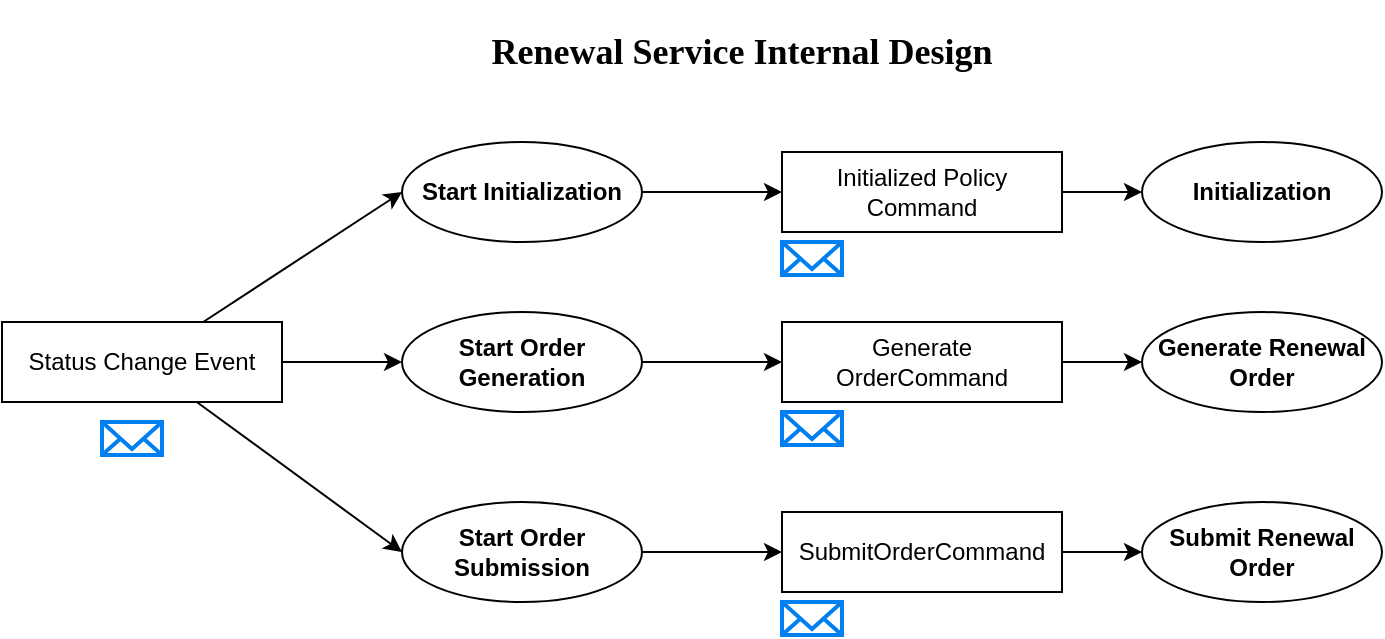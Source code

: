 <mxfile>
    <diagram id="OOBZV1UOzV7u4QL_6fJG" name="Page-1">
        <mxGraphModel dx="960" dy="713" grid="1" gridSize="10" guides="1" tooltips="1" connect="1" arrows="1" fold="1" page="1" pageScale="1" pageWidth="850" pageHeight="1100" background="#ffffff" math="0" shadow="0">
            <root>
                <mxCell id="0"/>
                <mxCell id="1" parent="0"/>
                <mxCell id="28" value="&lt;h2&gt;&lt;font color=&quot;#000000&quot; face=&quot;Tahoma&quot;&gt;Renewal Service Internal Design&lt;/font&gt;&lt;/h2&gt;" style="text;html=1;strokeColor=none;fillColor=none;align=center;verticalAlign=middle;whiteSpace=wrap;rounded=0;" parent="1" vertex="1">
                    <mxGeometry x="290" y="10" width="320" height="30" as="geometry"/>
                </mxCell>
                <mxCell id="51" style="edgeStyle=none;html=1;entryX=0;entryY=0.5;entryDx=0;entryDy=0;fontColor=#000000;strokeColor=#000000;" edge="1" parent="1" source="44" target="47">
                    <mxGeometry relative="1" as="geometry"/>
                </mxCell>
                <mxCell id="52" style="edgeStyle=none;html=1;entryX=0;entryY=0.5;entryDx=0;entryDy=0;fontColor=#000000;strokeColor=#000000;" edge="1" parent="1" source="44" target="49">
                    <mxGeometry relative="1" as="geometry"/>
                </mxCell>
                <mxCell id="53" style="edgeStyle=none;html=1;entryX=0;entryY=0.5;entryDx=0;entryDy=0;fontColor=#000000;strokeColor=#000000;" edge="1" parent="1" source="44" target="50">
                    <mxGeometry relative="1" as="geometry"/>
                </mxCell>
                <mxCell id="44" value="&lt;font color=&quot;#000000&quot;&gt;Status Change Event&lt;/font&gt;" style="rounded=0;whiteSpace=wrap;html=1;fillColor=none;strokeColor=#000000;" vertex="1" parent="1">
                    <mxGeometry x="80" y="160" width="140" height="40" as="geometry"/>
                </mxCell>
                <mxCell id="59" style="edgeStyle=none;html=1;fontColor=#000000;strokeColor=#000000;" edge="1" parent="1" source="45">
                    <mxGeometry relative="1" as="geometry">
                        <mxPoint x="650" y="95" as="targetPoint"/>
                    </mxGeometry>
                </mxCell>
                <mxCell id="45" value="&lt;font color=&quot;#000000&quot;&gt;Initialized Policy Command&lt;/font&gt;" style="rounded=0;whiteSpace=wrap;html=1;fillColor=none;strokeColor=#000000;" vertex="1" parent="1">
                    <mxGeometry x="470" y="75" width="140" height="40" as="geometry"/>
                </mxCell>
                <mxCell id="46" value="" style="html=1;verticalLabelPosition=bottom;align=center;labelBackgroundColor=#ffffff;verticalAlign=top;strokeWidth=2;strokeColor=#0080F0;shadow=0;dashed=0;shape=mxgraph.ios7.icons.mail;fontColor=#000000;fillColor=none;" vertex="1" parent="1">
                    <mxGeometry x="130" y="210" width="30" height="16.5" as="geometry"/>
                </mxCell>
                <mxCell id="54" style="edgeStyle=none;html=1;fontColor=#000000;strokeColor=#000000;" edge="1" parent="1" source="47">
                    <mxGeometry relative="1" as="geometry">
                        <mxPoint x="470" y="95" as="targetPoint"/>
                    </mxGeometry>
                </mxCell>
                <mxCell id="47" value="&lt;strong style=&quot;text-align: left&quot;&gt;Start Initialization&lt;/strong&gt;" style="ellipse;whiteSpace=wrap;html=1;fontColor=#000000;strokeColor=#000000;fillColor=none;" vertex="1" parent="1">
                    <mxGeometry x="280" y="70" width="120" height="50" as="geometry"/>
                </mxCell>
                <mxCell id="55" style="edgeStyle=none;html=1;fontColor=#000000;strokeColor=#000000;" edge="1" parent="1" source="49">
                    <mxGeometry relative="1" as="geometry">
                        <mxPoint x="470" y="180" as="targetPoint"/>
                    </mxGeometry>
                </mxCell>
                <mxCell id="49" value="&lt;strong style=&quot;text-align: left&quot;&gt;Start Order Generation&lt;/strong&gt;" style="ellipse;whiteSpace=wrap;html=1;fontColor=#000000;strokeColor=#000000;fillColor=none;" vertex="1" parent="1">
                    <mxGeometry x="280" y="155" width="120" height="50" as="geometry"/>
                </mxCell>
                <mxCell id="58" style="edgeStyle=none;html=1;entryX=0;entryY=0.5;entryDx=0;entryDy=0;fontColor=#000000;strokeColor=#000000;" edge="1" parent="1" source="50" target="57">
                    <mxGeometry relative="1" as="geometry"/>
                </mxCell>
                <mxCell id="50" value="&lt;strong style=&quot;text-align: left&quot;&gt;Start Order Submission&lt;/strong&gt;" style="ellipse;whiteSpace=wrap;html=1;fontColor=#000000;strokeColor=#000000;fillColor=none;" vertex="1" parent="1">
                    <mxGeometry x="280" y="250" width="120" height="50" as="geometry"/>
                </mxCell>
                <mxCell id="60" style="edgeStyle=none;html=1;fontColor=#000000;strokeColor=#000000;" edge="1" parent="1" source="56">
                    <mxGeometry relative="1" as="geometry">
                        <mxPoint x="650" y="180" as="targetPoint"/>
                    </mxGeometry>
                </mxCell>
                <mxCell id="56" value="&lt;font color=&quot;#000000&quot;&gt;Generate&lt;br&gt;OrderCommand&lt;/font&gt;" style="rounded=0;whiteSpace=wrap;html=1;fillColor=none;strokeColor=#000000;" vertex="1" parent="1">
                    <mxGeometry x="470" y="160" width="140" height="40" as="geometry"/>
                </mxCell>
                <mxCell id="61" style="edgeStyle=none;html=1;fontColor=#000000;strokeColor=#000000;" edge="1" parent="1" source="57">
                    <mxGeometry relative="1" as="geometry">
                        <mxPoint x="650" y="275" as="targetPoint"/>
                    </mxGeometry>
                </mxCell>
                <mxCell id="57" value="&lt;font color=&quot;#000000&quot;&gt;SubmitOrderCommand&lt;/font&gt;" style="rounded=0;whiteSpace=wrap;html=1;fillColor=none;strokeColor=#000000;" vertex="1" parent="1">
                    <mxGeometry x="470" y="255" width="140" height="40" as="geometry"/>
                </mxCell>
                <mxCell id="62" value="&lt;strong style=&quot;text-align: left&quot;&gt;Initialization&lt;/strong&gt;" style="ellipse;whiteSpace=wrap;html=1;fontColor=#000000;strokeColor=#000000;fillColor=none;" vertex="1" parent="1">
                    <mxGeometry x="650" y="70" width="120" height="50" as="geometry"/>
                </mxCell>
                <mxCell id="63" value="&lt;strong style=&quot;text-align: left&quot;&gt;Generate Renewal Order&lt;/strong&gt;" style="ellipse;whiteSpace=wrap;html=1;fontColor=#000000;strokeColor=#000000;fillColor=none;" vertex="1" parent="1">
                    <mxGeometry x="650" y="155" width="120" height="50" as="geometry"/>
                </mxCell>
                <mxCell id="64" value="&lt;strong style=&quot;text-align: left&quot;&gt;Submit Renewal Order&lt;/strong&gt;" style="ellipse;whiteSpace=wrap;html=1;fontColor=#000000;strokeColor=#000000;fillColor=none;" vertex="1" parent="1">
                    <mxGeometry x="650" y="250" width="120" height="50" as="geometry"/>
                </mxCell>
                <mxCell id="65" value="" style="html=1;verticalLabelPosition=bottom;align=center;labelBackgroundColor=#ffffff;verticalAlign=top;strokeWidth=2;strokeColor=#0080F0;shadow=0;dashed=0;shape=mxgraph.ios7.icons.mail;fontColor=#000000;fillColor=none;" vertex="1" parent="1">
                    <mxGeometry x="470" y="120" width="30" height="16.5" as="geometry"/>
                </mxCell>
                <mxCell id="66" value="" style="html=1;verticalLabelPosition=bottom;align=center;labelBackgroundColor=#ffffff;verticalAlign=top;strokeWidth=2;strokeColor=#0080F0;shadow=0;dashed=0;shape=mxgraph.ios7.icons.mail;fontColor=#000000;fillColor=none;" vertex="1" parent="1">
                    <mxGeometry x="470" y="205" width="30" height="16.5" as="geometry"/>
                </mxCell>
                <mxCell id="67" value="" style="html=1;verticalLabelPosition=bottom;align=center;labelBackgroundColor=#ffffff;verticalAlign=top;strokeWidth=2;strokeColor=#0080F0;shadow=0;dashed=0;shape=mxgraph.ios7.icons.mail;fontColor=#000000;fillColor=none;" vertex="1" parent="1">
                    <mxGeometry x="470" y="300" width="30" height="16.5" as="geometry"/>
                </mxCell>
            </root>
        </mxGraphModel>
    </diagram>
</mxfile>